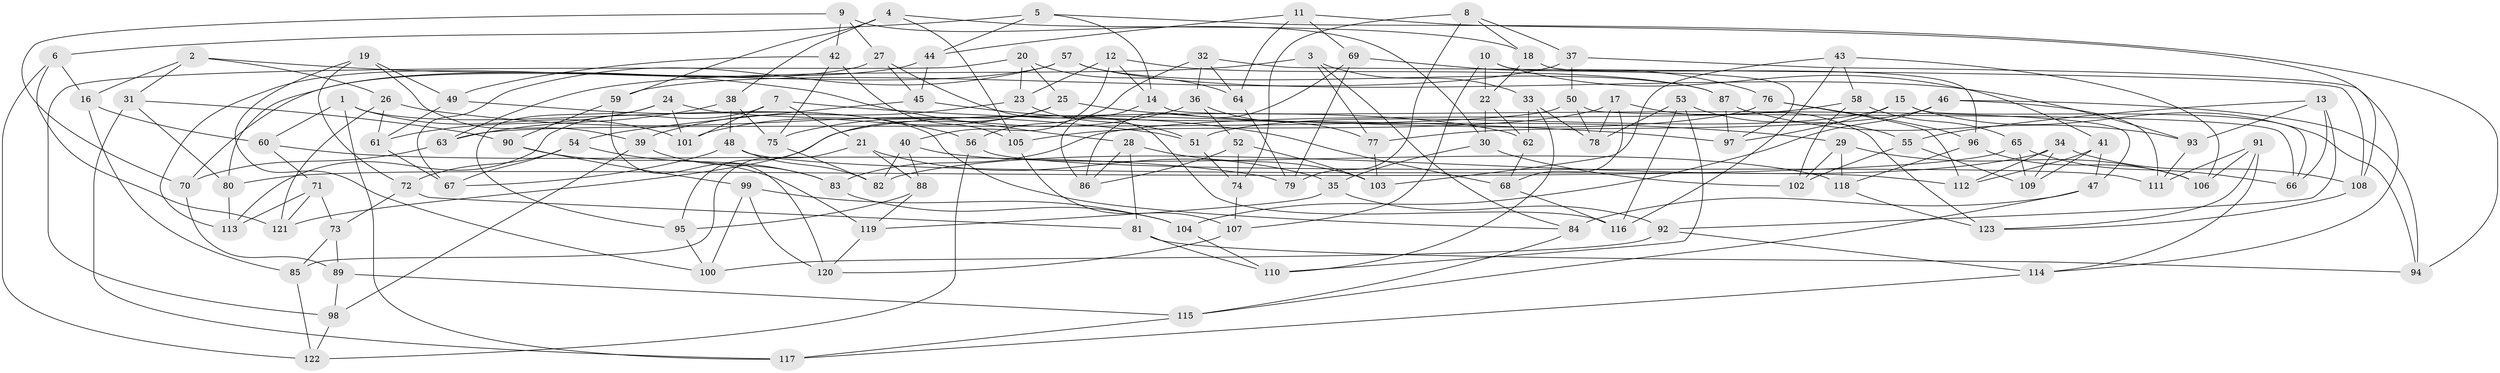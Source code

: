// coarse degree distribution, {5: 0.14473684210526316, 6: 0.47368421052631576, 4: 0.3684210526315789, 3: 0.013157894736842105}
// Generated by graph-tools (version 1.1) at 2025/24/03/03/25 07:24:29]
// undirected, 123 vertices, 246 edges
graph export_dot {
graph [start="1"]
  node [color=gray90,style=filled];
  1;
  2;
  3;
  4;
  5;
  6;
  7;
  8;
  9;
  10;
  11;
  12;
  13;
  14;
  15;
  16;
  17;
  18;
  19;
  20;
  21;
  22;
  23;
  24;
  25;
  26;
  27;
  28;
  29;
  30;
  31;
  32;
  33;
  34;
  35;
  36;
  37;
  38;
  39;
  40;
  41;
  42;
  43;
  44;
  45;
  46;
  47;
  48;
  49;
  50;
  51;
  52;
  53;
  54;
  55;
  56;
  57;
  58;
  59;
  60;
  61;
  62;
  63;
  64;
  65;
  66;
  67;
  68;
  69;
  70;
  71;
  72;
  73;
  74;
  75;
  76;
  77;
  78;
  79;
  80;
  81;
  82;
  83;
  84;
  85;
  86;
  87;
  88;
  89;
  90;
  91;
  92;
  93;
  94;
  95;
  96;
  97;
  98;
  99;
  100;
  101;
  102;
  103;
  104;
  105;
  106;
  107;
  108;
  109;
  110;
  111;
  112;
  113;
  114;
  115;
  116;
  117;
  118;
  119;
  120;
  121;
  122;
  123;
  1 -- 84;
  1 -- 60;
  1 -- 117;
  1 -- 101;
  2 -- 28;
  2 -- 31;
  2 -- 16;
  2 -- 26;
  3 -- 77;
  3 -- 63;
  3 -- 84;
  3 -- 33;
  4 -- 59;
  4 -- 18;
  4 -- 105;
  4 -- 38;
  5 -- 94;
  5 -- 14;
  5 -- 6;
  5 -- 44;
  6 -- 121;
  6 -- 122;
  6 -- 16;
  7 -- 21;
  7 -- 113;
  7 -- 101;
  7 -- 97;
  8 -- 18;
  8 -- 79;
  8 -- 37;
  8 -- 74;
  9 -- 70;
  9 -- 30;
  9 -- 42;
  9 -- 27;
  10 -- 22;
  10 -- 97;
  10 -- 41;
  10 -- 107;
  11 -- 108;
  11 -- 64;
  11 -- 69;
  11 -- 44;
  12 -- 40;
  12 -- 87;
  12 -- 14;
  12 -- 23;
  13 -- 66;
  13 -- 92;
  13 -- 93;
  13 -- 55;
  14 -- 86;
  14 -- 47;
  15 -- 97;
  15 -- 66;
  15 -- 51;
  15 -- 94;
  16 -- 60;
  16 -- 85;
  17 -- 78;
  17 -- 105;
  17 -- 123;
  17 -- 68;
  18 -- 96;
  18 -- 22;
  19 -- 100;
  19 -- 49;
  19 -- 39;
  19 -- 72;
  20 -- 23;
  20 -- 25;
  20 -- 98;
  20 -- 64;
  21 -- 35;
  21 -- 85;
  21 -- 88;
  22 -- 30;
  22 -- 62;
  23 -- 39;
  23 -- 51;
  24 -- 95;
  24 -- 62;
  24 -- 101;
  24 -- 61;
  25 -- 29;
  25 -- 95;
  25 -- 101;
  26 -- 61;
  26 -- 51;
  26 -- 121;
  27 -- 45;
  27 -- 113;
  27 -- 116;
  28 -- 86;
  28 -- 103;
  28 -- 81;
  29 -- 102;
  29 -- 118;
  29 -- 106;
  30 -- 102;
  30 -- 35;
  31 -- 117;
  31 -- 80;
  31 -- 90;
  32 -- 64;
  32 -- 36;
  32 -- 56;
  32 -- 108;
  33 -- 62;
  33 -- 78;
  33 -- 110;
  34 -- 108;
  34 -- 82;
  34 -- 112;
  34 -- 109;
  35 -- 119;
  35 -- 92;
  36 -- 77;
  36 -- 52;
  36 -- 75;
  37 -- 114;
  37 -- 59;
  37 -- 50;
  38 -- 63;
  38 -- 48;
  38 -- 75;
  39 -- 98;
  39 -- 83;
  40 -- 118;
  40 -- 82;
  40 -- 88;
  41 -- 47;
  41 -- 112;
  41 -- 109;
  42 -- 105;
  42 -- 75;
  42 -- 49;
  43 -- 58;
  43 -- 116;
  43 -- 106;
  43 -- 103;
  44 -- 45;
  44 -- 80;
  45 -- 68;
  45 -- 54;
  46 -- 111;
  46 -- 77;
  46 -- 104;
  46 -- 94;
  47 -- 115;
  47 -- 84;
  48 -- 112;
  48 -- 67;
  48 -- 82;
  49 -- 56;
  49 -- 61;
  50 -- 78;
  50 -- 63;
  50 -- 66;
  51 -- 74;
  52 -- 74;
  52 -- 86;
  52 -- 103;
  53 -- 110;
  53 -- 78;
  53 -- 116;
  53 -- 55;
  54 -- 67;
  54 -- 83;
  54 -- 72;
  55 -- 102;
  55 -- 109;
  56 -- 111;
  56 -- 122;
  57 -- 87;
  57 -- 70;
  57 -- 67;
  57 -- 93;
  58 -- 83;
  58 -- 65;
  58 -- 102;
  59 -- 90;
  59 -- 120;
  60 -- 79;
  60 -- 71;
  61 -- 67;
  62 -- 68;
  63 -- 70;
  64 -- 79;
  65 -- 109;
  65 -- 66;
  65 -- 80;
  68 -- 116;
  69 -- 79;
  69 -- 76;
  69 -- 86;
  70 -- 89;
  71 -- 113;
  71 -- 73;
  71 -- 121;
  72 -- 81;
  72 -- 73;
  73 -- 89;
  73 -- 85;
  74 -- 107;
  75 -- 82;
  76 -- 112;
  76 -- 121;
  76 -- 96;
  77 -- 103;
  80 -- 113;
  81 -- 110;
  81 -- 94;
  83 -- 104;
  84 -- 115;
  85 -- 122;
  87 -- 97;
  87 -- 93;
  88 -- 95;
  88 -- 119;
  89 -- 98;
  89 -- 115;
  90 -- 119;
  90 -- 99;
  91 -- 114;
  91 -- 123;
  91 -- 111;
  91 -- 106;
  92 -- 100;
  92 -- 114;
  93 -- 111;
  95 -- 100;
  96 -- 106;
  96 -- 118;
  98 -- 122;
  99 -- 104;
  99 -- 120;
  99 -- 100;
  104 -- 110;
  105 -- 107;
  107 -- 120;
  108 -- 123;
  114 -- 117;
  115 -- 117;
  118 -- 123;
  119 -- 120;
}

